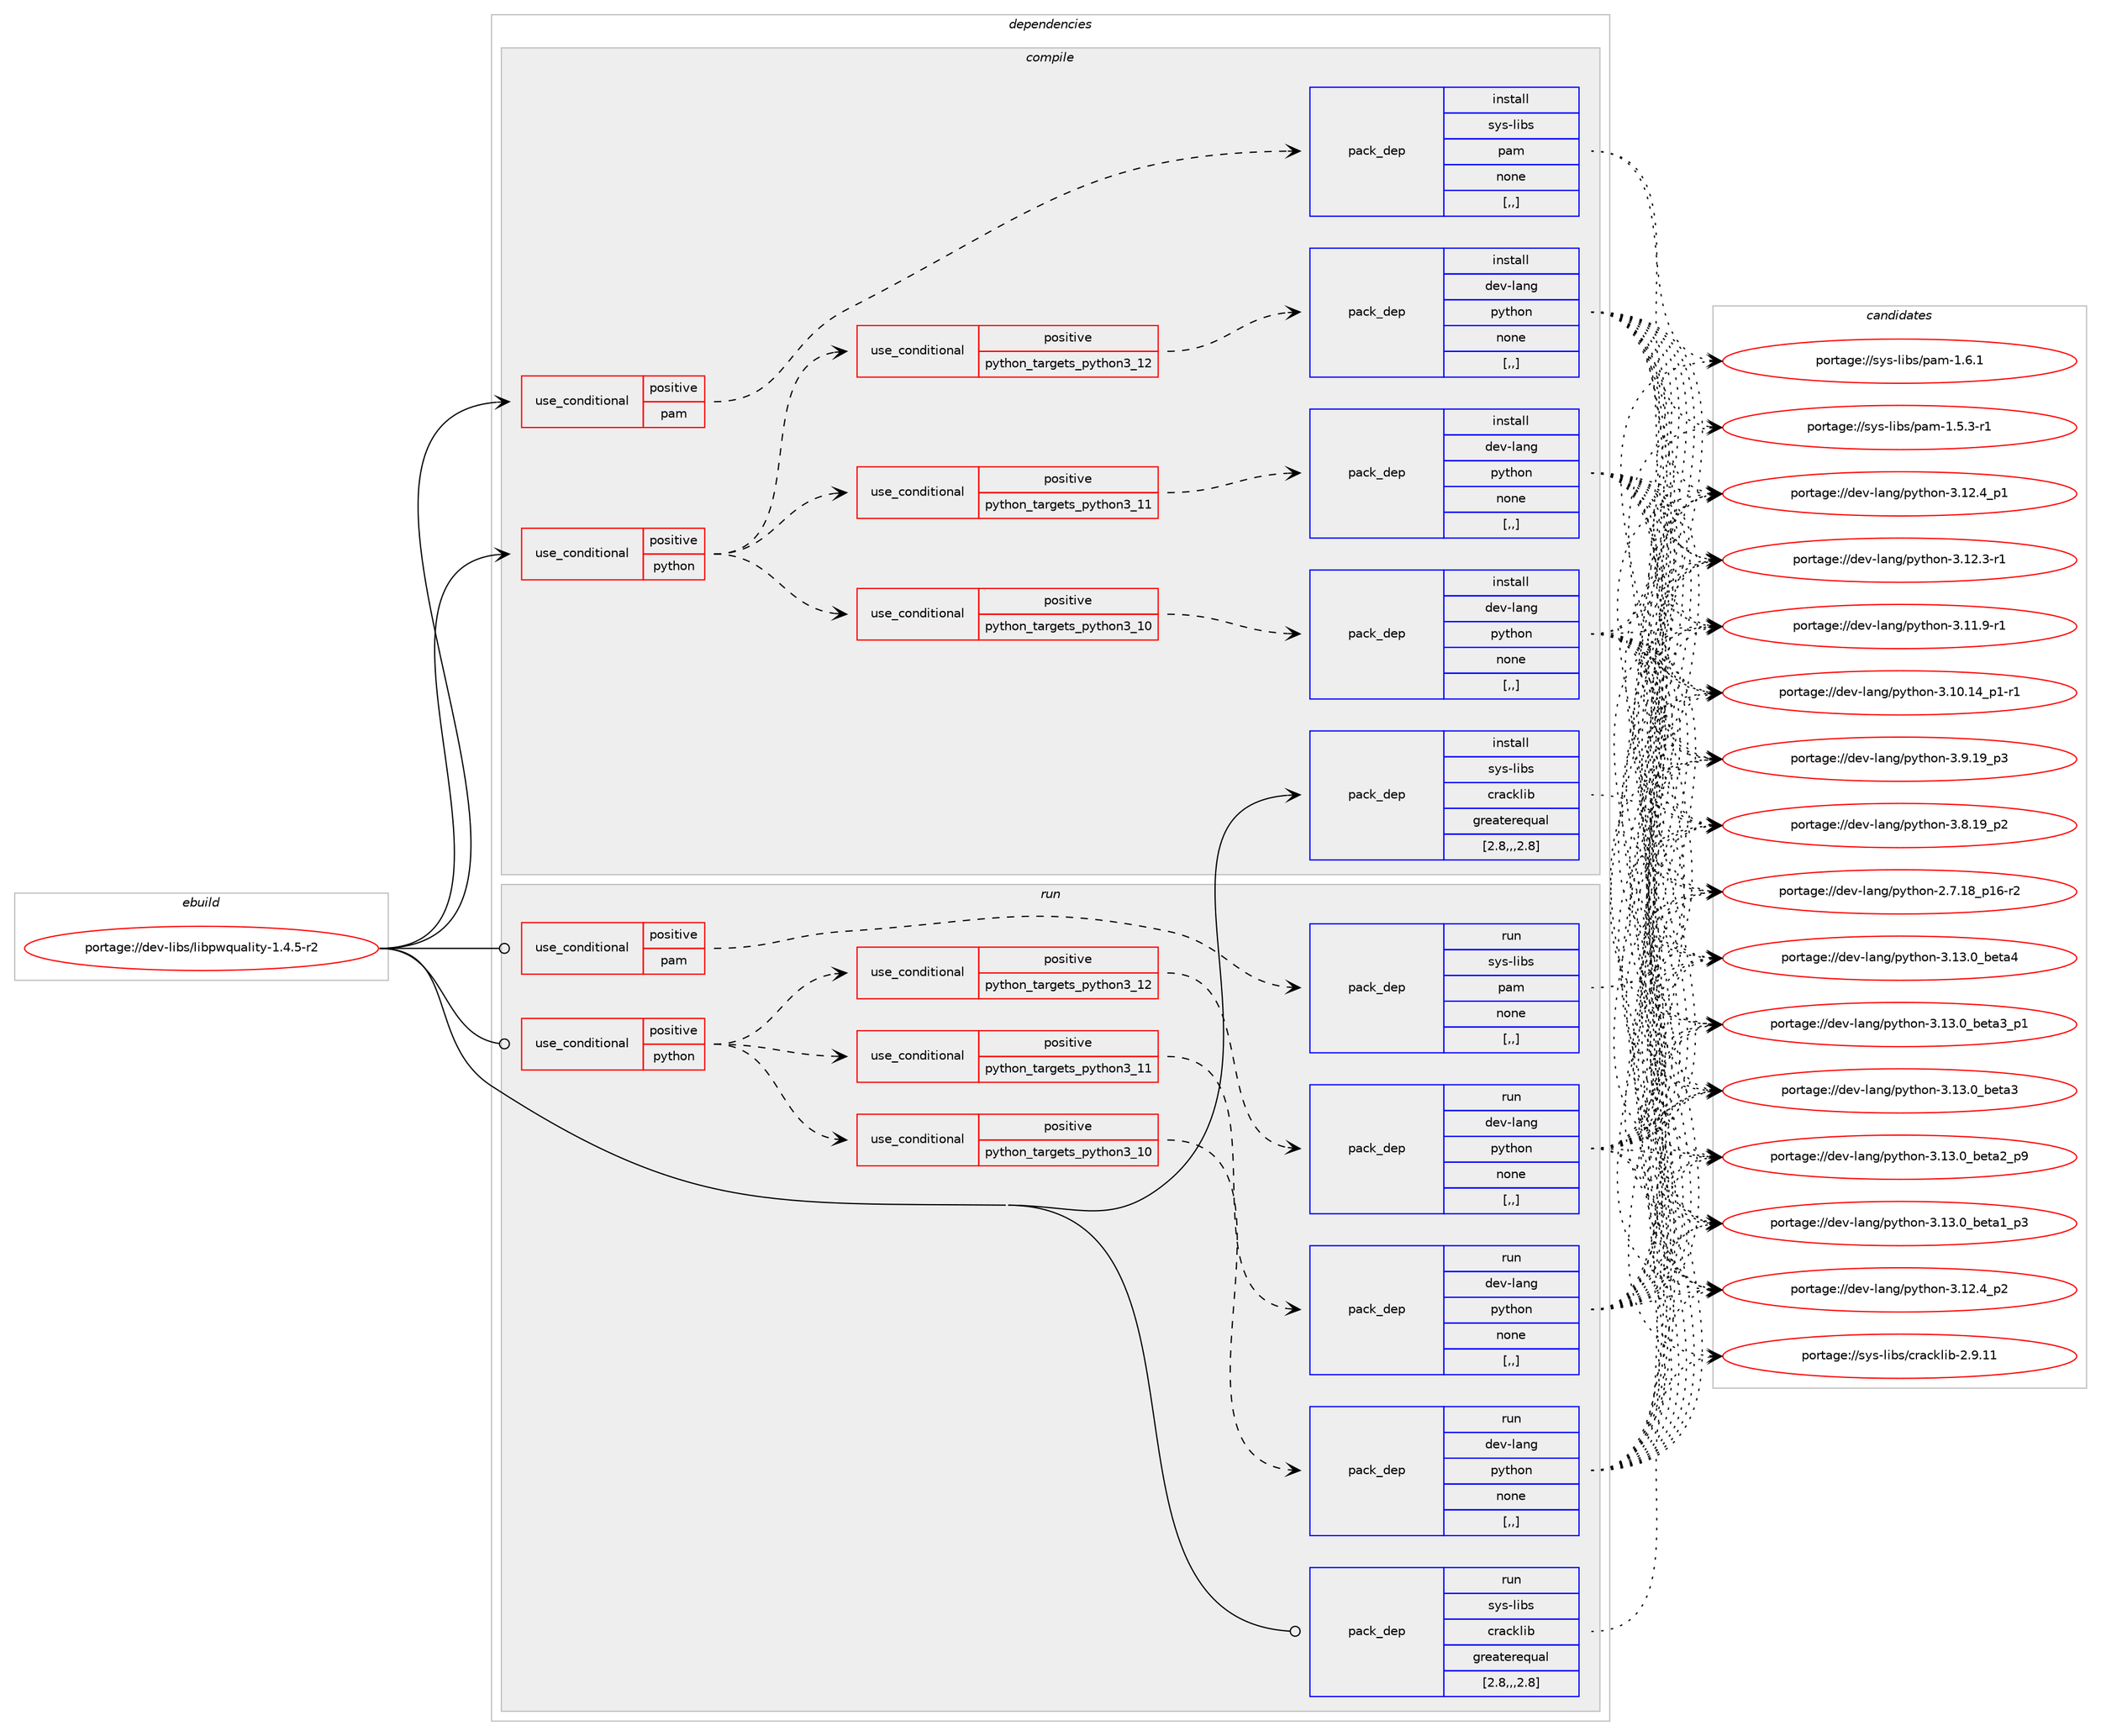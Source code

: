 digraph prolog {

# *************
# Graph options
# *************

newrank=true;
concentrate=true;
compound=true;
graph [rankdir=LR,fontname=Helvetica,fontsize=10,ranksep=1.5];#, ranksep=2.5, nodesep=0.2];
edge  [arrowhead=vee];
node  [fontname=Helvetica,fontsize=10];

# **********
# The ebuild
# **********

subgraph cluster_leftcol {
color=gray;
label=<<i>ebuild</i>>;
id [label="portage://dev-libs/libpwquality-1.4.5-r2", color=red, width=4, href="../dev-libs/libpwquality-1.4.5-r2.svg"];
}

# ****************
# The dependencies
# ****************

subgraph cluster_midcol {
color=gray;
label=<<i>dependencies</i>>;
subgraph cluster_compile {
fillcolor="#eeeeee";
style=filled;
label=<<i>compile</i>>;
subgraph cond27168 {
dependency111155 [label=<<TABLE BORDER="0" CELLBORDER="1" CELLSPACING="0" CELLPADDING="4"><TR><TD ROWSPAN="3" CELLPADDING="10">use_conditional</TD></TR><TR><TD>positive</TD></TR><TR><TD>pam</TD></TR></TABLE>>, shape=none, color=red];
subgraph pack82793 {
dependency111156 [label=<<TABLE BORDER="0" CELLBORDER="1" CELLSPACING="0" CELLPADDING="4" WIDTH="220"><TR><TD ROWSPAN="6" CELLPADDING="30">pack_dep</TD></TR><TR><TD WIDTH="110">install</TD></TR><TR><TD>sys-libs</TD></TR><TR><TD>pam</TD></TR><TR><TD>none</TD></TR><TR><TD>[,,]</TD></TR></TABLE>>, shape=none, color=blue];
}
dependency111155:e -> dependency111156:w [weight=20,style="dashed",arrowhead="vee"];
}
id:e -> dependency111155:w [weight=20,style="solid",arrowhead="vee"];
subgraph cond27169 {
dependency111157 [label=<<TABLE BORDER="0" CELLBORDER="1" CELLSPACING="0" CELLPADDING="4"><TR><TD ROWSPAN="3" CELLPADDING="10">use_conditional</TD></TR><TR><TD>positive</TD></TR><TR><TD>python</TD></TR></TABLE>>, shape=none, color=red];
subgraph cond27170 {
dependency111158 [label=<<TABLE BORDER="0" CELLBORDER="1" CELLSPACING="0" CELLPADDING="4"><TR><TD ROWSPAN="3" CELLPADDING="10">use_conditional</TD></TR><TR><TD>positive</TD></TR><TR><TD>python_targets_python3_10</TD></TR></TABLE>>, shape=none, color=red];
subgraph pack82794 {
dependency111159 [label=<<TABLE BORDER="0" CELLBORDER="1" CELLSPACING="0" CELLPADDING="4" WIDTH="220"><TR><TD ROWSPAN="6" CELLPADDING="30">pack_dep</TD></TR><TR><TD WIDTH="110">install</TD></TR><TR><TD>dev-lang</TD></TR><TR><TD>python</TD></TR><TR><TD>none</TD></TR><TR><TD>[,,]</TD></TR></TABLE>>, shape=none, color=blue];
}
dependency111158:e -> dependency111159:w [weight=20,style="dashed",arrowhead="vee"];
}
dependency111157:e -> dependency111158:w [weight=20,style="dashed",arrowhead="vee"];
subgraph cond27171 {
dependency111160 [label=<<TABLE BORDER="0" CELLBORDER="1" CELLSPACING="0" CELLPADDING="4"><TR><TD ROWSPAN="3" CELLPADDING="10">use_conditional</TD></TR><TR><TD>positive</TD></TR><TR><TD>python_targets_python3_11</TD></TR></TABLE>>, shape=none, color=red];
subgraph pack82795 {
dependency111161 [label=<<TABLE BORDER="0" CELLBORDER="1" CELLSPACING="0" CELLPADDING="4" WIDTH="220"><TR><TD ROWSPAN="6" CELLPADDING="30">pack_dep</TD></TR><TR><TD WIDTH="110">install</TD></TR><TR><TD>dev-lang</TD></TR><TR><TD>python</TD></TR><TR><TD>none</TD></TR><TR><TD>[,,]</TD></TR></TABLE>>, shape=none, color=blue];
}
dependency111160:e -> dependency111161:w [weight=20,style="dashed",arrowhead="vee"];
}
dependency111157:e -> dependency111160:w [weight=20,style="dashed",arrowhead="vee"];
subgraph cond27172 {
dependency111162 [label=<<TABLE BORDER="0" CELLBORDER="1" CELLSPACING="0" CELLPADDING="4"><TR><TD ROWSPAN="3" CELLPADDING="10">use_conditional</TD></TR><TR><TD>positive</TD></TR><TR><TD>python_targets_python3_12</TD></TR></TABLE>>, shape=none, color=red];
subgraph pack82796 {
dependency111163 [label=<<TABLE BORDER="0" CELLBORDER="1" CELLSPACING="0" CELLPADDING="4" WIDTH="220"><TR><TD ROWSPAN="6" CELLPADDING="30">pack_dep</TD></TR><TR><TD WIDTH="110">install</TD></TR><TR><TD>dev-lang</TD></TR><TR><TD>python</TD></TR><TR><TD>none</TD></TR><TR><TD>[,,]</TD></TR></TABLE>>, shape=none, color=blue];
}
dependency111162:e -> dependency111163:w [weight=20,style="dashed",arrowhead="vee"];
}
dependency111157:e -> dependency111162:w [weight=20,style="dashed",arrowhead="vee"];
}
id:e -> dependency111157:w [weight=20,style="solid",arrowhead="vee"];
subgraph pack82797 {
dependency111164 [label=<<TABLE BORDER="0" CELLBORDER="1" CELLSPACING="0" CELLPADDING="4" WIDTH="220"><TR><TD ROWSPAN="6" CELLPADDING="30">pack_dep</TD></TR><TR><TD WIDTH="110">install</TD></TR><TR><TD>sys-libs</TD></TR><TR><TD>cracklib</TD></TR><TR><TD>greaterequal</TD></TR><TR><TD>[2.8,,,2.8]</TD></TR></TABLE>>, shape=none, color=blue];
}
id:e -> dependency111164:w [weight=20,style="solid",arrowhead="vee"];
}
subgraph cluster_compileandrun {
fillcolor="#eeeeee";
style=filled;
label=<<i>compile and run</i>>;
}
subgraph cluster_run {
fillcolor="#eeeeee";
style=filled;
label=<<i>run</i>>;
subgraph cond27173 {
dependency111165 [label=<<TABLE BORDER="0" CELLBORDER="1" CELLSPACING="0" CELLPADDING="4"><TR><TD ROWSPAN="3" CELLPADDING="10">use_conditional</TD></TR><TR><TD>positive</TD></TR><TR><TD>pam</TD></TR></TABLE>>, shape=none, color=red];
subgraph pack82798 {
dependency111166 [label=<<TABLE BORDER="0" CELLBORDER="1" CELLSPACING="0" CELLPADDING="4" WIDTH="220"><TR><TD ROWSPAN="6" CELLPADDING="30">pack_dep</TD></TR><TR><TD WIDTH="110">run</TD></TR><TR><TD>sys-libs</TD></TR><TR><TD>pam</TD></TR><TR><TD>none</TD></TR><TR><TD>[,,]</TD></TR></TABLE>>, shape=none, color=blue];
}
dependency111165:e -> dependency111166:w [weight=20,style="dashed",arrowhead="vee"];
}
id:e -> dependency111165:w [weight=20,style="solid",arrowhead="odot"];
subgraph cond27174 {
dependency111167 [label=<<TABLE BORDER="0" CELLBORDER="1" CELLSPACING="0" CELLPADDING="4"><TR><TD ROWSPAN="3" CELLPADDING="10">use_conditional</TD></TR><TR><TD>positive</TD></TR><TR><TD>python</TD></TR></TABLE>>, shape=none, color=red];
subgraph cond27175 {
dependency111168 [label=<<TABLE BORDER="0" CELLBORDER="1" CELLSPACING="0" CELLPADDING="4"><TR><TD ROWSPAN="3" CELLPADDING="10">use_conditional</TD></TR><TR><TD>positive</TD></TR><TR><TD>python_targets_python3_10</TD></TR></TABLE>>, shape=none, color=red];
subgraph pack82799 {
dependency111169 [label=<<TABLE BORDER="0" CELLBORDER="1" CELLSPACING="0" CELLPADDING="4" WIDTH="220"><TR><TD ROWSPAN="6" CELLPADDING="30">pack_dep</TD></TR><TR><TD WIDTH="110">run</TD></TR><TR><TD>dev-lang</TD></TR><TR><TD>python</TD></TR><TR><TD>none</TD></TR><TR><TD>[,,]</TD></TR></TABLE>>, shape=none, color=blue];
}
dependency111168:e -> dependency111169:w [weight=20,style="dashed",arrowhead="vee"];
}
dependency111167:e -> dependency111168:w [weight=20,style="dashed",arrowhead="vee"];
subgraph cond27176 {
dependency111170 [label=<<TABLE BORDER="0" CELLBORDER="1" CELLSPACING="0" CELLPADDING="4"><TR><TD ROWSPAN="3" CELLPADDING="10">use_conditional</TD></TR><TR><TD>positive</TD></TR><TR><TD>python_targets_python3_11</TD></TR></TABLE>>, shape=none, color=red];
subgraph pack82800 {
dependency111171 [label=<<TABLE BORDER="0" CELLBORDER="1" CELLSPACING="0" CELLPADDING="4" WIDTH="220"><TR><TD ROWSPAN="6" CELLPADDING="30">pack_dep</TD></TR><TR><TD WIDTH="110">run</TD></TR><TR><TD>dev-lang</TD></TR><TR><TD>python</TD></TR><TR><TD>none</TD></TR><TR><TD>[,,]</TD></TR></TABLE>>, shape=none, color=blue];
}
dependency111170:e -> dependency111171:w [weight=20,style="dashed",arrowhead="vee"];
}
dependency111167:e -> dependency111170:w [weight=20,style="dashed",arrowhead="vee"];
subgraph cond27177 {
dependency111172 [label=<<TABLE BORDER="0" CELLBORDER="1" CELLSPACING="0" CELLPADDING="4"><TR><TD ROWSPAN="3" CELLPADDING="10">use_conditional</TD></TR><TR><TD>positive</TD></TR><TR><TD>python_targets_python3_12</TD></TR></TABLE>>, shape=none, color=red];
subgraph pack82801 {
dependency111173 [label=<<TABLE BORDER="0" CELLBORDER="1" CELLSPACING="0" CELLPADDING="4" WIDTH="220"><TR><TD ROWSPAN="6" CELLPADDING="30">pack_dep</TD></TR><TR><TD WIDTH="110">run</TD></TR><TR><TD>dev-lang</TD></TR><TR><TD>python</TD></TR><TR><TD>none</TD></TR><TR><TD>[,,]</TD></TR></TABLE>>, shape=none, color=blue];
}
dependency111172:e -> dependency111173:w [weight=20,style="dashed",arrowhead="vee"];
}
dependency111167:e -> dependency111172:w [weight=20,style="dashed",arrowhead="vee"];
}
id:e -> dependency111167:w [weight=20,style="solid",arrowhead="odot"];
subgraph pack82802 {
dependency111174 [label=<<TABLE BORDER="0" CELLBORDER="1" CELLSPACING="0" CELLPADDING="4" WIDTH="220"><TR><TD ROWSPAN="6" CELLPADDING="30">pack_dep</TD></TR><TR><TD WIDTH="110">run</TD></TR><TR><TD>sys-libs</TD></TR><TR><TD>cracklib</TD></TR><TR><TD>greaterequal</TD></TR><TR><TD>[2.8,,,2.8]</TD></TR></TABLE>>, shape=none, color=blue];
}
id:e -> dependency111174:w [weight=20,style="solid",arrowhead="odot"];
}
}

# **************
# The candidates
# **************

subgraph cluster_choices {
rank=same;
color=gray;
label=<<i>candidates</i>>;

subgraph choice82793 {
color=black;
nodesep=1;
choice11512111545108105981154711297109454946544649 [label="portage://sys-libs/pam-1.6.1", color=red, width=4,href="../sys-libs/pam-1.6.1.svg"];
choice115121115451081059811547112971094549465346514511449 [label="portage://sys-libs/pam-1.5.3-r1", color=red, width=4,href="../sys-libs/pam-1.5.3-r1.svg"];
dependency111156:e -> choice11512111545108105981154711297109454946544649:w [style=dotted,weight="100"];
dependency111156:e -> choice115121115451081059811547112971094549465346514511449:w [style=dotted,weight="100"];
}
subgraph choice82794 {
color=black;
nodesep=1;
choice1001011184510897110103471121211161041111104551464951464895981011169752 [label="portage://dev-lang/python-3.13.0_beta4", color=red, width=4,href="../dev-lang/python-3.13.0_beta4.svg"];
choice10010111845108971101034711212111610411111045514649514648959810111697519511249 [label="portage://dev-lang/python-3.13.0_beta3_p1", color=red, width=4,href="../dev-lang/python-3.13.0_beta3_p1.svg"];
choice1001011184510897110103471121211161041111104551464951464895981011169751 [label="portage://dev-lang/python-3.13.0_beta3", color=red, width=4,href="../dev-lang/python-3.13.0_beta3.svg"];
choice10010111845108971101034711212111610411111045514649514648959810111697509511257 [label="portage://dev-lang/python-3.13.0_beta2_p9", color=red, width=4,href="../dev-lang/python-3.13.0_beta2_p9.svg"];
choice10010111845108971101034711212111610411111045514649514648959810111697499511251 [label="portage://dev-lang/python-3.13.0_beta1_p3", color=red, width=4,href="../dev-lang/python-3.13.0_beta1_p3.svg"];
choice100101118451089711010347112121116104111110455146495046529511250 [label="portage://dev-lang/python-3.12.4_p2", color=red, width=4,href="../dev-lang/python-3.12.4_p2.svg"];
choice100101118451089711010347112121116104111110455146495046529511249 [label="portage://dev-lang/python-3.12.4_p1", color=red, width=4,href="../dev-lang/python-3.12.4_p1.svg"];
choice100101118451089711010347112121116104111110455146495046514511449 [label="portage://dev-lang/python-3.12.3-r1", color=red, width=4,href="../dev-lang/python-3.12.3-r1.svg"];
choice100101118451089711010347112121116104111110455146494946574511449 [label="portage://dev-lang/python-3.11.9-r1", color=red, width=4,href="../dev-lang/python-3.11.9-r1.svg"];
choice100101118451089711010347112121116104111110455146494846495295112494511449 [label="portage://dev-lang/python-3.10.14_p1-r1", color=red, width=4,href="../dev-lang/python-3.10.14_p1-r1.svg"];
choice100101118451089711010347112121116104111110455146574649579511251 [label="portage://dev-lang/python-3.9.19_p3", color=red, width=4,href="../dev-lang/python-3.9.19_p3.svg"];
choice100101118451089711010347112121116104111110455146564649579511250 [label="portage://dev-lang/python-3.8.19_p2", color=red, width=4,href="../dev-lang/python-3.8.19_p2.svg"];
choice100101118451089711010347112121116104111110455046554649569511249544511450 [label="portage://dev-lang/python-2.7.18_p16-r2", color=red, width=4,href="../dev-lang/python-2.7.18_p16-r2.svg"];
dependency111159:e -> choice1001011184510897110103471121211161041111104551464951464895981011169752:w [style=dotted,weight="100"];
dependency111159:e -> choice10010111845108971101034711212111610411111045514649514648959810111697519511249:w [style=dotted,weight="100"];
dependency111159:e -> choice1001011184510897110103471121211161041111104551464951464895981011169751:w [style=dotted,weight="100"];
dependency111159:e -> choice10010111845108971101034711212111610411111045514649514648959810111697509511257:w [style=dotted,weight="100"];
dependency111159:e -> choice10010111845108971101034711212111610411111045514649514648959810111697499511251:w [style=dotted,weight="100"];
dependency111159:e -> choice100101118451089711010347112121116104111110455146495046529511250:w [style=dotted,weight="100"];
dependency111159:e -> choice100101118451089711010347112121116104111110455146495046529511249:w [style=dotted,weight="100"];
dependency111159:e -> choice100101118451089711010347112121116104111110455146495046514511449:w [style=dotted,weight="100"];
dependency111159:e -> choice100101118451089711010347112121116104111110455146494946574511449:w [style=dotted,weight="100"];
dependency111159:e -> choice100101118451089711010347112121116104111110455146494846495295112494511449:w [style=dotted,weight="100"];
dependency111159:e -> choice100101118451089711010347112121116104111110455146574649579511251:w [style=dotted,weight="100"];
dependency111159:e -> choice100101118451089711010347112121116104111110455146564649579511250:w [style=dotted,weight="100"];
dependency111159:e -> choice100101118451089711010347112121116104111110455046554649569511249544511450:w [style=dotted,weight="100"];
}
subgraph choice82795 {
color=black;
nodesep=1;
choice1001011184510897110103471121211161041111104551464951464895981011169752 [label="portage://dev-lang/python-3.13.0_beta4", color=red, width=4,href="../dev-lang/python-3.13.0_beta4.svg"];
choice10010111845108971101034711212111610411111045514649514648959810111697519511249 [label="portage://dev-lang/python-3.13.0_beta3_p1", color=red, width=4,href="../dev-lang/python-3.13.0_beta3_p1.svg"];
choice1001011184510897110103471121211161041111104551464951464895981011169751 [label="portage://dev-lang/python-3.13.0_beta3", color=red, width=4,href="../dev-lang/python-3.13.0_beta3.svg"];
choice10010111845108971101034711212111610411111045514649514648959810111697509511257 [label="portage://dev-lang/python-3.13.0_beta2_p9", color=red, width=4,href="../dev-lang/python-3.13.0_beta2_p9.svg"];
choice10010111845108971101034711212111610411111045514649514648959810111697499511251 [label="portage://dev-lang/python-3.13.0_beta1_p3", color=red, width=4,href="../dev-lang/python-3.13.0_beta1_p3.svg"];
choice100101118451089711010347112121116104111110455146495046529511250 [label="portage://dev-lang/python-3.12.4_p2", color=red, width=4,href="../dev-lang/python-3.12.4_p2.svg"];
choice100101118451089711010347112121116104111110455146495046529511249 [label="portage://dev-lang/python-3.12.4_p1", color=red, width=4,href="../dev-lang/python-3.12.4_p1.svg"];
choice100101118451089711010347112121116104111110455146495046514511449 [label="portage://dev-lang/python-3.12.3-r1", color=red, width=4,href="../dev-lang/python-3.12.3-r1.svg"];
choice100101118451089711010347112121116104111110455146494946574511449 [label="portage://dev-lang/python-3.11.9-r1", color=red, width=4,href="../dev-lang/python-3.11.9-r1.svg"];
choice100101118451089711010347112121116104111110455146494846495295112494511449 [label="portage://dev-lang/python-3.10.14_p1-r1", color=red, width=4,href="../dev-lang/python-3.10.14_p1-r1.svg"];
choice100101118451089711010347112121116104111110455146574649579511251 [label="portage://dev-lang/python-3.9.19_p3", color=red, width=4,href="../dev-lang/python-3.9.19_p3.svg"];
choice100101118451089711010347112121116104111110455146564649579511250 [label="portage://dev-lang/python-3.8.19_p2", color=red, width=4,href="../dev-lang/python-3.8.19_p2.svg"];
choice100101118451089711010347112121116104111110455046554649569511249544511450 [label="portage://dev-lang/python-2.7.18_p16-r2", color=red, width=4,href="../dev-lang/python-2.7.18_p16-r2.svg"];
dependency111161:e -> choice1001011184510897110103471121211161041111104551464951464895981011169752:w [style=dotted,weight="100"];
dependency111161:e -> choice10010111845108971101034711212111610411111045514649514648959810111697519511249:w [style=dotted,weight="100"];
dependency111161:e -> choice1001011184510897110103471121211161041111104551464951464895981011169751:w [style=dotted,weight="100"];
dependency111161:e -> choice10010111845108971101034711212111610411111045514649514648959810111697509511257:w [style=dotted,weight="100"];
dependency111161:e -> choice10010111845108971101034711212111610411111045514649514648959810111697499511251:w [style=dotted,weight="100"];
dependency111161:e -> choice100101118451089711010347112121116104111110455146495046529511250:w [style=dotted,weight="100"];
dependency111161:e -> choice100101118451089711010347112121116104111110455146495046529511249:w [style=dotted,weight="100"];
dependency111161:e -> choice100101118451089711010347112121116104111110455146495046514511449:w [style=dotted,weight="100"];
dependency111161:e -> choice100101118451089711010347112121116104111110455146494946574511449:w [style=dotted,weight="100"];
dependency111161:e -> choice100101118451089711010347112121116104111110455146494846495295112494511449:w [style=dotted,weight="100"];
dependency111161:e -> choice100101118451089711010347112121116104111110455146574649579511251:w [style=dotted,weight="100"];
dependency111161:e -> choice100101118451089711010347112121116104111110455146564649579511250:w [style=dotted,weight="100"];
dependency111161:e -> choice100101118451089711010347112121116104111110455046554649569511249544511450:w [style=dotted,weight="100"];
}
subgraph choice82796 {
color=black;
nodesep=1;
choice1001011184510897110103471121211161041111104551464951464895981011169752 [label="portage://dev-lang/python-3.13.0_beta4", color=red, width=4,href="../dev-lang/python-3.13.0_beta4.svg"];
choice10010111845108971101034711212111610411111045514649514648959810111697519511249 [label="portage://dev-lang/python-3.13.0_beta3_p1", color=red, width=4,href="../dev-lang/python-3.13.0_beta3_p1.svg"];
choice1001011184510897110103471121211161041111104551464951464895981011169751 [label="portage://dev-lang/python-3.13.0_beta3", color=red, width=4,href="../dev-lang/python-3.13.0_beta3.svg"];
choice10010111845108971101034711212111610411111045514649514648959810111697509511257 [label="portage://dev-lang/python-3.13.0_beta2_p9", color=red, width=4,href="../dev-lang/python-3.13.0_beta2_p9.svg"];
choice10010111845108971101034711212111610411111045514649514648959810111697499511251 [label="portage://dev-lang/python-3.13.0_beta1_p3", color=red, width=4,href="../dev-lang/python-3.13.0_beta1_p3.svg"];
choice100101118451089711010347112121116104111110455146495046529511250 [label="portage://dev-lang/python-3.12.4_p2", color=red, width=4,href="../dev-lang/python-3.12.4_p2.svg"];
choice100101118451089711010347112121116104111110455146495046529511249 [label="portage://dev-lang/python-3.12.4_p1", color=red, width=4,href="../dev-lang/python-3.12.4_p1.svg"];
choice100101118451089711010347112121116104111110455146495046514511449 [label="portage://dev-lang/python-3.12.3-r1", color=red, width=4,href="../dev-lang/python-3.12.3-r1.svg"];
choice100101118451089711010347112121116104111110455146494946574511449 [label="portage://dev-lang/python-3.11.9-r1", color=red, width=4,href="../dev-lang/python-3.11.9-r1.svg"];
choice100101118451089711010347112121116104111110455146494846495295112494511449 [label="portage://dev-lang/python-3.10.14_p1-r1", color=red, width=4,href="../dev-lang/python-3.10.14_p1-r1.svg"];
choice100101118451089711010347112121116104111110455146574649579511251 [label="portage://dev-lang/python-3.9.19_p3", color=red, width=4,href="../dev-lang/python-3.9.19_p3.svg"];
choice100101118451089711010347112121116104111110455146564649579511250 [label="portage://dev-lang/python-3.8.19_p2", color=red, width=4,href="../dev-lang/python-3.8.19_p2.svg"];
choice100101118451089711010347112121116104111110455046554649569511249544511450 [label="portage://dev-lang/python-2.7.18_p16-r2", color=red, width=4,href="../dev-lang/python-2.7.18_p16-r2.svg"];
dependency111163:e -> choice1001011184510897110103471121211161041111104551464951464895981011169752:w [style=dotted,weight="100"];
dependency111163:e -> choice10010111845108971101034711212111610411111045514649514648959810111697519511249:w [style=dotted,weight="100"];
dependency111163:e -> choice1001011184510897110103471121211161041111104551464951464895981011169751:w [style=dotted,weight="100"];
dependency111163:e -> choice10010111845108971101034711212111610411111045514649514648959810111697509511257:w [style=dotted,weight="100"];
dependency111163:e -> choice10010111845108971101034711212111610411111045514649514648959810111697499511251:w [style=dotted,weight="100"];
dependency111163:e -> choice100101118451089711010347112121116104111110455146495046529511250:w [style=dotted,weight="100"];
dependency111163:e -> choice100101118451089711010347112121116104111110455146495046529511249:w [style=dotted,weight="100"];
dependency111163:e -> choice100101118451089711010347112121116104111110455146495046514511449:w [style=dotted,weight="100"];
dependency111163:e -> choice100101118451089711010347112121116104111110455146494946574511449:w [style=dotted,weight="100"];
dependency111163:e -> choice100101118451089711010347112121116104111110455146494846495295112494511449:w [style=dotted,weight="100"];
dependency111163:e -> choice100101118451089711010347112121116104111110455146574649579511251:w [style=dotted,weight="100"];
dependency111163:e -> choice100101118451089711010347112121116104111110455146564649579511250:w [style=dotted,weight="100"];
dependency111163:e -> choice100101118451089711010347112121116104111110455046554649569511249544511450:w [style=dotted,weight="100"];
}
subgraph choice82797 {
color=black;
nodesep=1;
choice1151211154510810598115479911497991071081059845504657464949 [label="portage://sys-libs/cracklib-2.9.11", color=red, width=4,href="../sys-libs/cracklib-2.9.11.svg"];
dependency111164:e -> choice1151211154510810598115479911497991071081059845504657464949:w [style=dotted,weight="100"];
}
subgraph choice82798 {
color=black;
nodesep=1;
choice11512111545108105981154711297109454946544649 [label="portage://sys-libs/pam-1.6.1", color=red, width=4,href="../sys-libs/pam-1.6.1.svg"];
choice115121115451081059811547112971094549465346514511449 [label="portage://sys-libs/pam-1.5.3-r1", color=red, width=4,href="../sys-libs/pam-1.5.3-r1.svg"];
dependency111166:e -> choice11512111545108105981154711297109454946544649:w [style=dotted,weight="100"];
dependency111166:e -> choice115121115451081059811547112971094549465346514511449:w [style=dotted,weight="100"];
}
subgraph choice82799 {
color=black;
nodesep=1;
choice1001011184510897110103471121211161041111104551464951464895981011169752 [label="portage://dev-lang/python-3.13.0_beta4", color=red, width=4,href="../dev-lang/python-3.13.0_beta4.svg"];
choice10010111845108971101034711212111610411111045514649514648959810111697519511249 [label="portage://dev-lang/python-3.13.0_beta3_p1", color=red, width=4,href="../dev-lang/python-3.13.0_beta3_p1.svg"];
choice1001011184510897110103471121211161041111104551464951464895981011169751 [label="portage://dev-lang/python-3.13.0_beta3", color=red, width=4,href="../dev-lang/python-3.13.0_beta3.svg"];
choice10010111845108971101034711212111610411111045514649514648959810111697509511257 [label="portage://dev-lang/python-3.13.0_beta2_p9", color=red, width=4,href="../dev-lang/python-3.13.0_beta2_p9.svg"];
choice10010111845108971101034711212111610411111045514649514648959810111697499511251 [label="portage://dev-lang/python-3.13.0_beta1_p3", color=red, width=4,href="../dev-lang/python-3.13.0_beta1_p3.svg"];
choice100101118451089711010347112121116104111110455146495046529511250 [label="portage://dev-lang/python-3.12.4_p2", color=red, width=4,href="../dev-lang/python-3.12.4_p2.svg"];
choice100101118451089711010347112121116104111110455146495046529511249 [label="portage://dev-lang/python-3.12.4_p1", color=red, width=4,href="../dev-lang/python-3.12.4_p1.svg"];
choice100101118451089711010347112121116104111110455146495046514511449 [label="portage://dev-lang/python-3.12.3-r1", color=red, width=4,href="../dev-lang/python-3.12.3-r1.svg"];
choice100101118451089711010347112121116104111110455146494946574511449 [label="portage://dev-lang/python-3.11.9-r1", color=red, width=4,href="../dev-lang/python-3.11.9-r1.svg"];
choice100101118451089711010347112121116104111110455146494846495295112494511449 [label="portage://dev-lang/python-3.10.14_p1-r1", color=red, width=4,href="../dev-lang/python-3.10.14_p1-r1.svg"];
choice100101118451089711010347112121116104111110455146574649579511251 [label="portage://dev-lang/python-3.9.19_p3", color=red, width=4,href="../dev-lang/python-3.9.19_p3.svg"];
choice100101118451089711010347112121116104111110455146564649579511250 [label="portage://dev-lang/python-3.8.19_p2", color=red, width=4,href="../dev-lang/python-3.8.19_p2.svg"];
choice100101118451089711010347112121116104111110455046554649569511249544511450 [label="portage://dev-lang/python-2.7.18_p16-r2", color=red, width=4,href="../dev-lang/python-2.7.18_p16-r2.svg"];
dependency111169:e -> choice1001011184510897110103471121211161041111104551464951464895981011169752:w [style=dotted,weight="100"];
dependency111169:e -> choice10010111845108971101034711212111610411111045514649514648959810111697519511249:w [style=dotted,weight="100"];
dependency111169:e -> choice1001011184510897110103471121211161041111104551464951464895981011169751:w [style=dotted,weight="100"];
dependency111169:e -> choice10010111845108971101034711212111610411111045514649514648959810111697509511257:w [style=dotted,weight="100"];
dependency111169:e -> choice10010111845108971101034711212111610411111045514649514648959810111697499511251:w [style=dotted,weight="100"];
dependency111169:e -> choice100101118451089711010347112121116104111110455146495046529511250:w [style=dotted,weight="100"];
dependency111169:e -> choice100101118451089711010347112121116104111110455146495046529511249:w [style=dotted,weight="100"];
dependency111169:e -> choice100101118451089711010347112121116104111110455146495046514511449:w [style=dotted,weight="100"];
dependency111169:e -> choice100101118451089711010347112121116104111110455146494946574511449:w [style=dotted,weight="100"];
dependency111169:e -> choice100101118451089711010347112121116104111110455146494846495295112494511449:w [style=dotted,weight="100"];
dependency111169:e -> choice100101118451089711010347112121116104111110455146574649579511251:w [style=dotted,weight="100"];
dependency111169:e -> choice100101118451089711010347112121116104111110455146564649579511250:w [style=dotted,weight="100"];
dependency111169:e -> choice100101118451089711010347112121116104111110455046554649569511249544511450:w [style=dotted,weight="100"];
}
subgraph choice82800 {
color=black;
nodesep=1;
choice1001011184510897110103471121211161041111104551464951464895981011169752 [label="portage://dev-lang/python-3.13.0_beta4", color=red, width=4,href="../dev-lang/python-3.13.0_beta4.svg"];
choice10010111845108971101034711212111610411111045514649514648959810111697519511249 [label="portage://dev-lang/python-3.13.0_beta3_p1", color=red, width=4,href="../dev-lang/python-3.13.0_beta3_p1.svg"];
choice1001011184510897110103471121211161041111104551464951464895981011169751 [label="portage://dev-lang/python-3.13.0_beta3", color=red, width=4,href="../dev-lang/python-3.13.0_beta3.svg"];
choice10010111845108971101034711212111610411111045514649514648959810111697509511257 [label="portage://dev-lang/python-3.13.0_beta2_p9", color=red, width=4,href="../dev-lang/python-3.13.0_beta2_p9.svg"];
choice10010111845108971101034711212111610411111045514649514648959810111697499511251 [label="portage://dev-lang/python-3.13.0_beta1_p3", color=red, width=4,href="../dev-lang/python-3.13.0_beta1_p3.svg"];
choice100101118451089711010347112121116104111110455146495046529511250 [label="portage://dev-lang/python-3.12.4_p2", color=red, width=4,href="../dev-lang/python-3.12.4_p2.svg"];
choice100101118451089711010347112121116104111110455146495046529511249 [label="portage://dev-lang/python-3.12.4_p1", color=red, width=4,href="../dev-lang/python-3.12.4_p1.svg"];
choice100101118451089711010347112121116104111110455146495046514511449 [label="portage://dev-lang/python-3.12.3-r1", color=red, width=4,href="../dev-lang/python-3.12.3-r1.svg"];
choice100101118451089711010347112121116104111110455146494946574511449 [label="portage://dev-lang/python-3.11.9-r1", color=red, width=4,href="../dev-lang/python-3.11.9-r1.svg"];
choice100101118451089711010347112121116104111110455146494846495295112494511449 [label="portage://dev-lang/python-3.10.14_p1-r1", color=red, width=4,href="../dev-lang/python-3.10.14_p1-r1.svg"];
choice100101118451089711010347112121116104111110455146574649579511251 [label="portage://dev-lang/python-3.9.19_p3", color=red, width=4,href="../dev-lang/python-3.9.19_p3.svg"];
choice100101118451089711010347112121116104111110455146564649579511250 [label="portage://dev-lang/python-3.8.19_p2", color=red, width=4,href="../dev-lang/python-3.8.19_p2.svg"];
choice100101118451089711010347112121116104111110455046554649569511249544511450 [label="portage://dev-lang/python-2.7.18_p16-r2", color=red, width=4,href="../dev-lang/python-2.7.18_p16-r2.svg"];
dependency111171:e -> choice1001011184510897110103471121211161041111104551464951464895981011169752:w [style=dotted,weight="100"];
dependency111171:e -> choice10010111845108971101034711212111610411111045514649514648959810111697519511249:w [style=dotted,weight="100"];
dependency111171:e -> choice1001011184510897110103471121211161041111104551464951464895981011169751:w [style=dotted,weight="100"];
dependency111171:e -> choice10010111845108971101034711212111610411111045514649514648959810111697509511257:w [style=dotted,weight="100"];
dependency111171:e -> choice10010111845108971101034711212111610411111045514649514648959810111697499511251:w [style=dotted,weight="100"];
dependency111171:e -> choice100101118451089711010347112121116104111110455146495046529511250:w [style=dotted,weight="100"];
dependency111171:e -> choice100101118451089711010347112121116104111110455146495046529511249:w [style=dotted,weight="100"];
dependency111171:e -> choice100101118451089711010347112121116104111110455146495046514511449:w [style=dotted,weight="100"];
dependency111171:e -> choice100101118451089711010347112121116104111110455146494946574511449:w [style=dotted,weight="100"];
dependency111171:e -> choice100101118451089711010347112121116104111110455146494846495295112494511449:w [style=dotted,weight="100"];
dependency111171:e -> choice100101118451089711010347112121116104111110455146574649579511251:w [style=dotted,weight="100"];
dependency111171:e -> choice100101118451089711010347112121116104111110455146564649579511250:w [style=dotted,weight="100"];
dependency111171:e -> choice100101118451089711010347112121116104111110455046554649569511249544511450:w [style=dotted,weight="100"];
}
subgraph choice82801 {
color=black;
nodesep=1;
choice1001011184510897110103471121211161041111104551464951464895981011169752 [label="portage://dev-lang/python-3.13.0_beta4", color=red, width=4,href="../dev-lang/python-3.13.0_beta4.svg"];
choice10010111845108971101034711212111610411111045514649514648959810111697519511249 [label="portage://dev-lang/python-3.13.0_beta3_p1", color=red, width=4,href="../dev-lang/python-3.13.0_beta3_p1.svg"];
choice1001011184510897110103471121211161041111104551464951464895981011169751 [label="portage://dev-lang/python-3.13.0_beta3", color=red, width=4,href="../dev-lang/python-3.13.0_beta3.svg"];
choice10010111845108971101034711212111610411111045514649514648959810111697509511257 [label="portage://dev-lang/python-3.13.0_beta2_p9", color=red, width=4,href="../dev-lang/python-3.13.0_beta2_p9.svg"];
choice10010111845108971101034711212111610411111045514649514648959810111697499511251 [label="portage://dev-lang/python-3.13.0_beta1_p3", color=red, width=4,href="../dev-lang/python-3.13.0_beta1_p3.svg"];
choice100101118451089711010347112121116104111110455146495046529511250 [label="portage://dev-lang/python-3.12.4_p2", color=red, width=4,href="../dev-lang/python-3.12.4_p2.svg"];
choice100101118451089711010347112121116104111110455146495046529511249 [label="portage://dev-lang/python-3.12.4_p1", color=red, width=4,href="../dev-lang/python-3.12.4_p1.svg"];
choice100101118451089711010347112121116104111110455146495046514511449 [label="portage://dev-lang/python-3.12.3-r1", color=red, width=4,href="../dev-lang/python-3.12.3-r1.svg"];
choice100101118451089711010347112121116104111110455146494946574511449 [label="portage://dev-lang/python-3.11.9-r1", color=red, width=4,href="../dev-lang/python-3.11.9-r1.svg"];
choice100101118451089711010347112121116104111110455146494846495295112494511449 [label="portage://dev-lang/python-3.10.14_p1-r1", color=red, width=4,href="../dev-lang/python-3.10.14_p1-r1.svg"];
choice100101118451089711010347112121116104111110455146574649579511251 [label="portage://dev-lang/python-3.9.19_p3", color=red, width=4,href="../dev-lang/python-3.9.19_p3.svg"];
choice100101118451089711010347112121116104111110455146564649579511250 [label="portage://dev-lang/python-3.8.19_p2", color=red, width=4,href="../dev-lang/python-3.8.19_p2.svg"];
choice100101118451089711010347112121116104111110455046554649569511249544511450 [label="portage://dev-lang/python-2.7.18_p16-r2", color=red, width=4,href="../dev-lang/python-2.7.18_p16-r2.svg"];
dependency111173:e -> choice1001011184510897110103471121211161041111104551464951464895981011169752:w [style=dotted,weight="100"];
dependency111173:e -> choice10010111845108971101034711212111610411111045514649514648959810111697519511249:w [style=dotted,weight="100"];
dependency111173:e -> choice1001011184510897110103471121211161041111104551464951464895981011169751:w [style=dotted,weight="100"];
dependency111173:e -> choice10010111845108971101034711212111610411111045514649514648959810111697509511257:w [style=dotted,weight="100"];
dependency111173:e -> choice10010111845108971101034711212111610411111045514649514648959810111697499511251:w [style=dotted,weight="100"];
dependency111173:e -> choice100101118451089711010347112121116104111110455146495046529511250:w [style=dotted,weight="100"];
dependency111173:e -> choice100101118451089711010347112121116104111110455146495046529511249:w [style=dotted,weight="100"];
dependency111173:e -> choice100101118451089711010347112121116104111110455146495046514511449:w [style=dotted,weight="100"];
dependency111173:e -> choice100101118451089711010347112121116104111110455146494946574511449:w [style=dotted,weight="100"];
dependency111173:e -> choice100101118451089711010347112121116104111110455146494846495295112494511449:w [style=dotted,weight="100"];
dependency111173:e -> choice100101118451089711010347112121116104111110455146574649579511251:w [style=dotted,weight="100"];
dependency111173:e -> choice100101118451089711010347112121116104111110455146564649579511250:w [style=dotted,weight="100"];
dependency111173:e -> choice100101118451089711010347112121116104111110455046554649569511249544511450:w [style=dotted,weight="100"];
}
subgraph choice82802 {
color=black;
nodesep=1;
choice1151211154510810598115479911497991071081059845504657464949 [label="portage://sys-libs/cracklib-2.9.11", color=red, width=4,href="../sys-libs/cracklib-2.9.11.svg"];
dependency111174:e -> choice1151211154510810598115479911497991071081059845504657464949:w [style=dotted,weight="100"];
}
}

}
